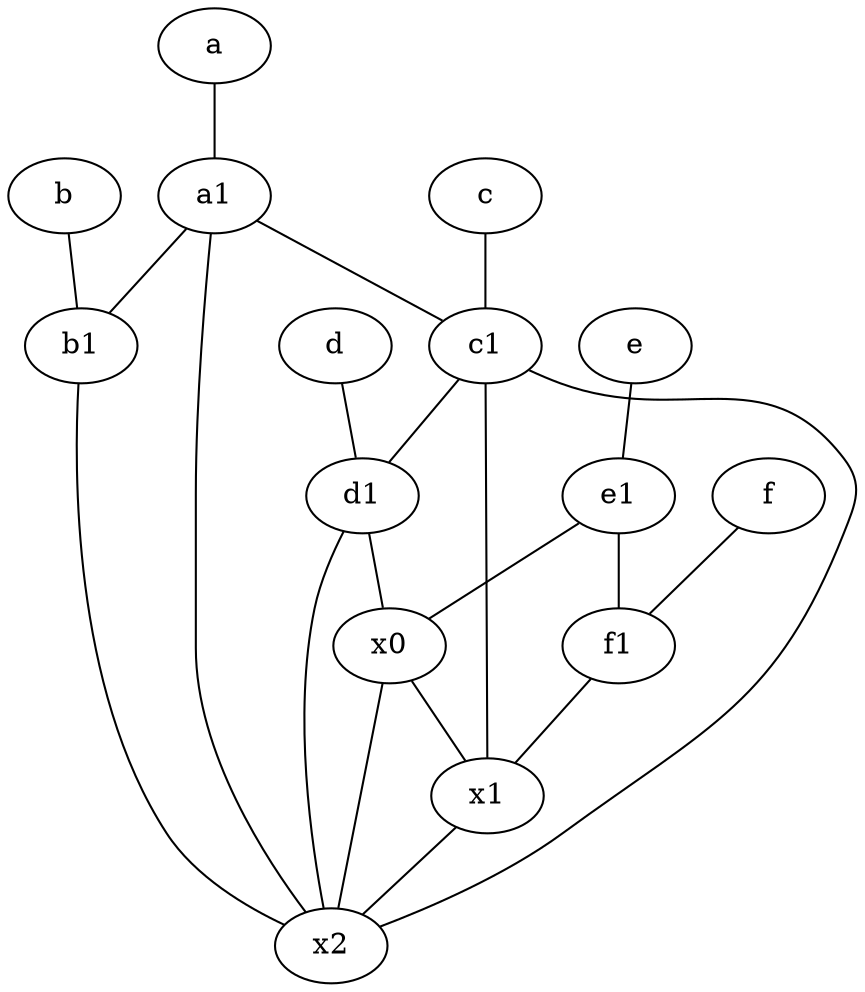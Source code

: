 graph {
	node [labelfontsize=50]
	c1 [labelfontsize=50 pos="4.5,3!"]
	b1 [labelfontsize=50 pos="9,4!"]
	d1 [labelfontsize=50 pos="3,5!"]
	e1 [labelfontsize=50 pos="7,7!"]
	x1 [labelfontsize=50]
	b [labelfontsize=50 pos="10,4!"]
	c [labelfontsize=50 pos="4.5,2!"]
	x0 [labelfontsize=50]
	a [labelfontsize=50 pos="8,2!"]
	e [labelfontsize=50 pos="7,9!"]
	a1 [labelfontsize=50 pos="8,3!"]
	d [labelfontsize=50 pos="2,5!"]
	x2 [labelfontsize=50]
	f1 [labelfontsize=50 pos="3,8!"]
	f [labelfontsize=50 pos="3,9!"]
	c1 -- d1
	b -- b1
	x0 -- x1
	c1 -- x2
	c -- c1
	x0 -- x2
	d -- d1
	e1 -- x0
	c1 -- x1
	a1 -- b1
	e -- e1
	x1 -- x2
	d1 -- x2
	a1 -- c1
	b1 -- x2
	e1 -- f1
	a -- a1
	d1 -- x0
	a1 -- x2
	f1 -- x1
	f -- f1
}

